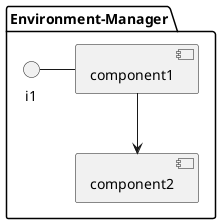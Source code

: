@startuml

package "Environment-Manager" {
component component1
component component2
interface i1

}
i1 - component1
component1 --> component2
@enduml
